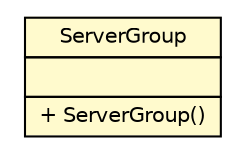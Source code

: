 #!/usr/local/bin/dot
#
# Class diagram 
# Generated by UMLGraph version 5.1 (http://www.umlgraph.org/)
#

digraph G {
	edge [fontname="Helvetica",fontsize=10,labelfontname="Helvetica",labelfontsize=10];
	node [fontname="Helvetica",fontsize=10,shape=plaintext];
	nodesep=0.25;
	ranksep=0.5;
	// net.sereneproject.collector.domain.ServerGroup
	c237 [label=<<table title="net.sereneproject.collector.domain.ServerGroup" border="0" cellborder="1" cellspacing="0" cellpadding="2" port="p" bgcolor="lemonChiffon" href="./ServerGroup.html">
		<tr><td><table border="0" cellspacing="0" cellpadding="1">
<tr><td align="center" balign="center"> ServerGroup </td></tr>
		</table></td></tr>
		<tr><td><table border="0" cellspacing="0" cellpadding="1">
<tr><td align="left" balign="left">  </td></tr>
		</table></td></tr>
		<tr><td><table border="0" cellspacing="0" cellpadding="1">
<tr><td align="left" balign="left"> + ServerGroup() </td></tr>
		</table></td></tr>
		</table>>, fontname="Helvetica", fontcolor="black", fontsize=10.0];
}

